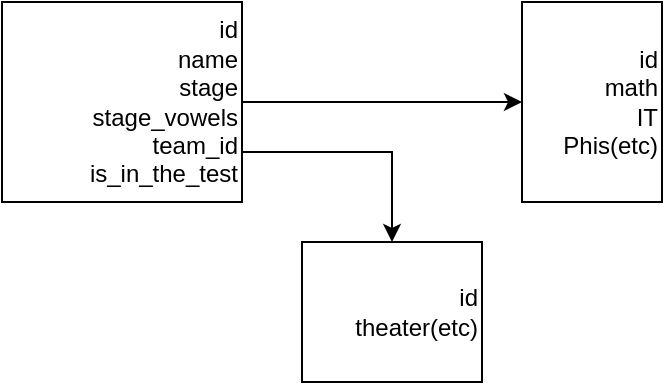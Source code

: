 <mxfile version="14.3.2" type="github">
  <diagram id="4euqIs4oxl-kkEUnpDI5" name="Page-1">
    <mxGraphModel dx="813" dy="451" grid="1" gridSize="10" guides="1" tooltips="1" connect="1" arrows="1" fold="1" page="1" pageScale="1" pageWidth="827" pageHeight="1169" math="0" shadow="0">
      <root>
        <mxCell id="0" />
        <mxCell id="1" parent="0" />
        <mxCell id="OHiu4nSgW4le7MMi9Xiw-3" style="edgeStyle=orthogonalEdgeStyle;rounded=0;orthogonalLoop=1;jettySize=auto;html=1;" edge="1" parent="1" source="OHiu4nSgW4le7MMi9Xiw-1" target="OHiu4nSgW4le7MMi9Xiw-4">
          <mxGeometry relative="1" as="geometry">
            <mxPoint x="360" y="90" as="targetPoint" />
          </mxGeometry>
        </mxCell>
        <mxCell id="OHiu4nSgW4le7MMi9Xiw-6" style="edgeStyle=orthogonalEdgeStyle;rounded=0;orthogonalLoop=1;jettySize=auto;html=1;exitX=1;exitY=0.75;exitDx=0;exitDy=0;" edge="1" parent="1" source="OHiu4nSgW4le7MMi9Xiw-1" target="OHiu4nSgW4le7MMi9Xiw-7">
          <mxGeometry relative="1" as="geometry">
            <mxPoint x="270" y="200" as="targetPoint" />
          </mxGeometry>
        </mxCell>
        <mxCell id="OHiu4nSgW4le7MMi9Xiw-1" value="id&lt;br&gt;name&lt;br&gt;stage&lt;br&gt;stage_vowels&lt;br&gt;team_id&lt;br&gt;is_in_the_test" style="rounded=0;whiteSpace=wrap;html=1;align=right;" vertex="1" parent="1">
          <mxGeometry x="40" y="40" width="120" height="100" as="geometry" />
        </mxCell>
        <mxCell id="OHiu4nSgW4le7MMi9Xiw-4" value="id&lt;br&gt;math&lt;br&gt;IT&lt;br&gt;Phis(etc)&lt;br&gt;" style="rounded=0;whiteSpace=wrap;html=1;align=right;" vertex="1" parent="1">
          <mxGeometry x="300" y="40" width="70" height="100" as="geometry" />
        </mxCell>
        <mxCell id="OHiu4nSgW4le7MMi9Xiw-7" value="id&lt;br&gt;theater(etc)" style="rounded=0;whiteSpace=wrap;html=1;align=right;" vertex="1" parent="1">
          <mxGeometry x="190" y="160" width="90" height="70" as="geometry" />
        </mxCell>
      </root>
    </mxGraphModel>
  </diagram>
</mxfile>
